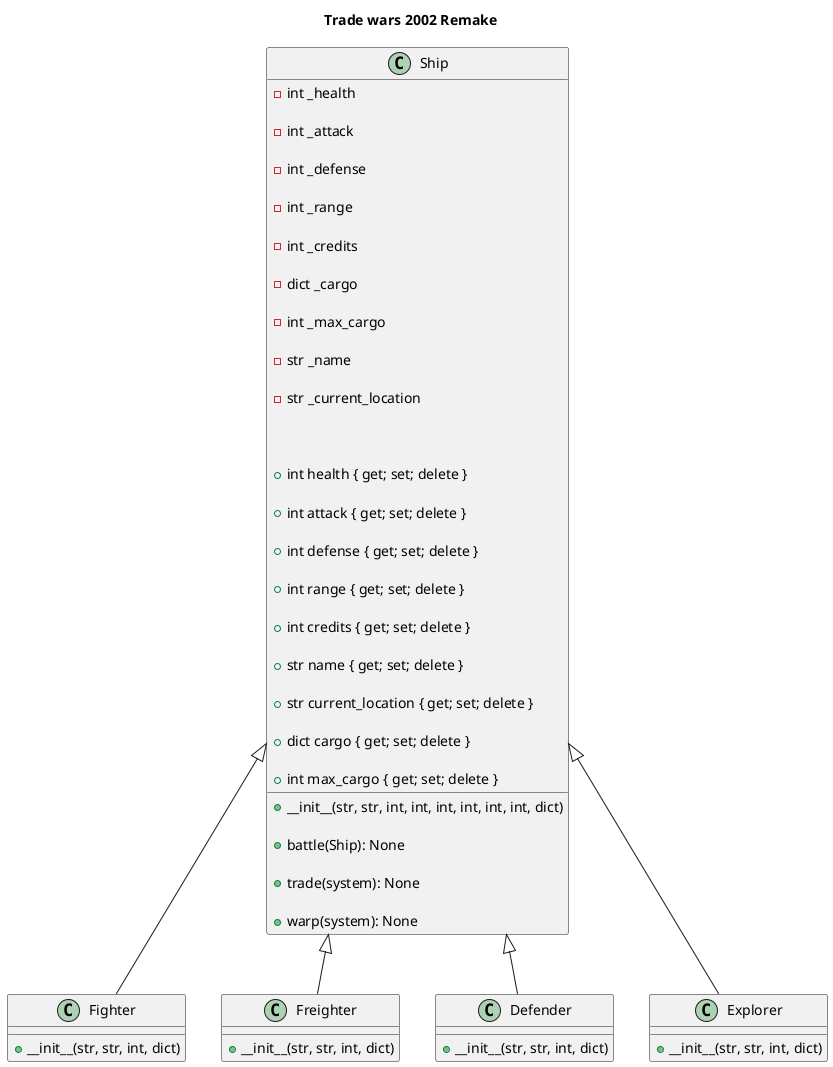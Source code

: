 @startuml
Title Trade wars 2002 Remake

class Ship {

    - int _health

    - int _attack

    - int _defense

    - int _range

    - int _credits

    - dict _cargo

    - int _max_cargo

    - str _name

    - str _current_location



    + int health { get; set; delete }

    + int attack { get; set; delete }

    + int defense { get; set; delete }

    + int range { get; set; delete }

    + int credits { get; set; delete }

    + str name { get; set; delete }

    + str current_location { get; set; delete }

    + dict cargo { get; set; delete }

    + int max_cargo { get; set; delete }



    + __init__(str, str, int, int, int, int, int, int, dict)

    + battle(Ship): None

    + trade(system): None

    + warp(system): None

}



class Fighter {

    + __init__(str, str, int, dict)

}

class Freighter {

    + __init__(str, str, int, dict)

}

class Defender {

    + __init__(str, str, int, dict)

}

class Explorer {

    + __init__(str, str, int, dict)

}



Ship <|-- Fighter

Ship <|-- Freighter

Ship <|-- Defender

Ship <|-- Explorer



@enduml
